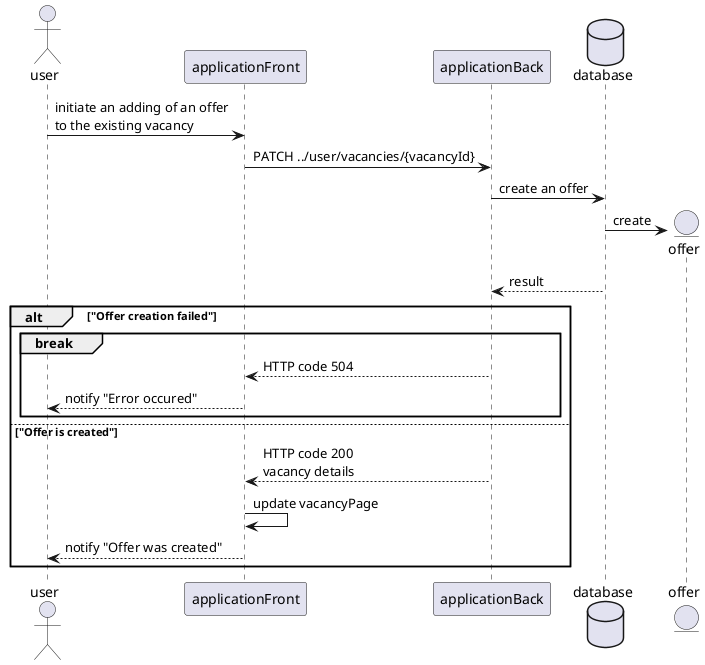 @startuml "Add a new offer to the existing vacancy sequence diagram"
skinparam topurl https://github.com/dimonar2186/jobHunter/tree/master/srs/algorithms/
skinparam sequenceReferenceBackgroundColor yellow

    actor "user" as user
    participant "applicationFront" as front
    participant "applicationBack" as back
    database "database" as db
    entity "offer" as offer

    user -> front : initiate an adding of an offer\nto the existing vacancy
    front -> back : PATCH ../user/vacancies/{vacancyId}

    back -> db : create an offer
    db -> offer ** : create
    db --> back : result
    alt "Offer creation failed"
        break
            back --> front : HTTP code 504
            front --> user : notify "Error occured"
        end
    else "Offer is created"
        back --> front : HTTP code 200 \nvacancy details
        front -> front : update vacancyPage
        front --> user : notify "Offer was created"
    end

@enduml